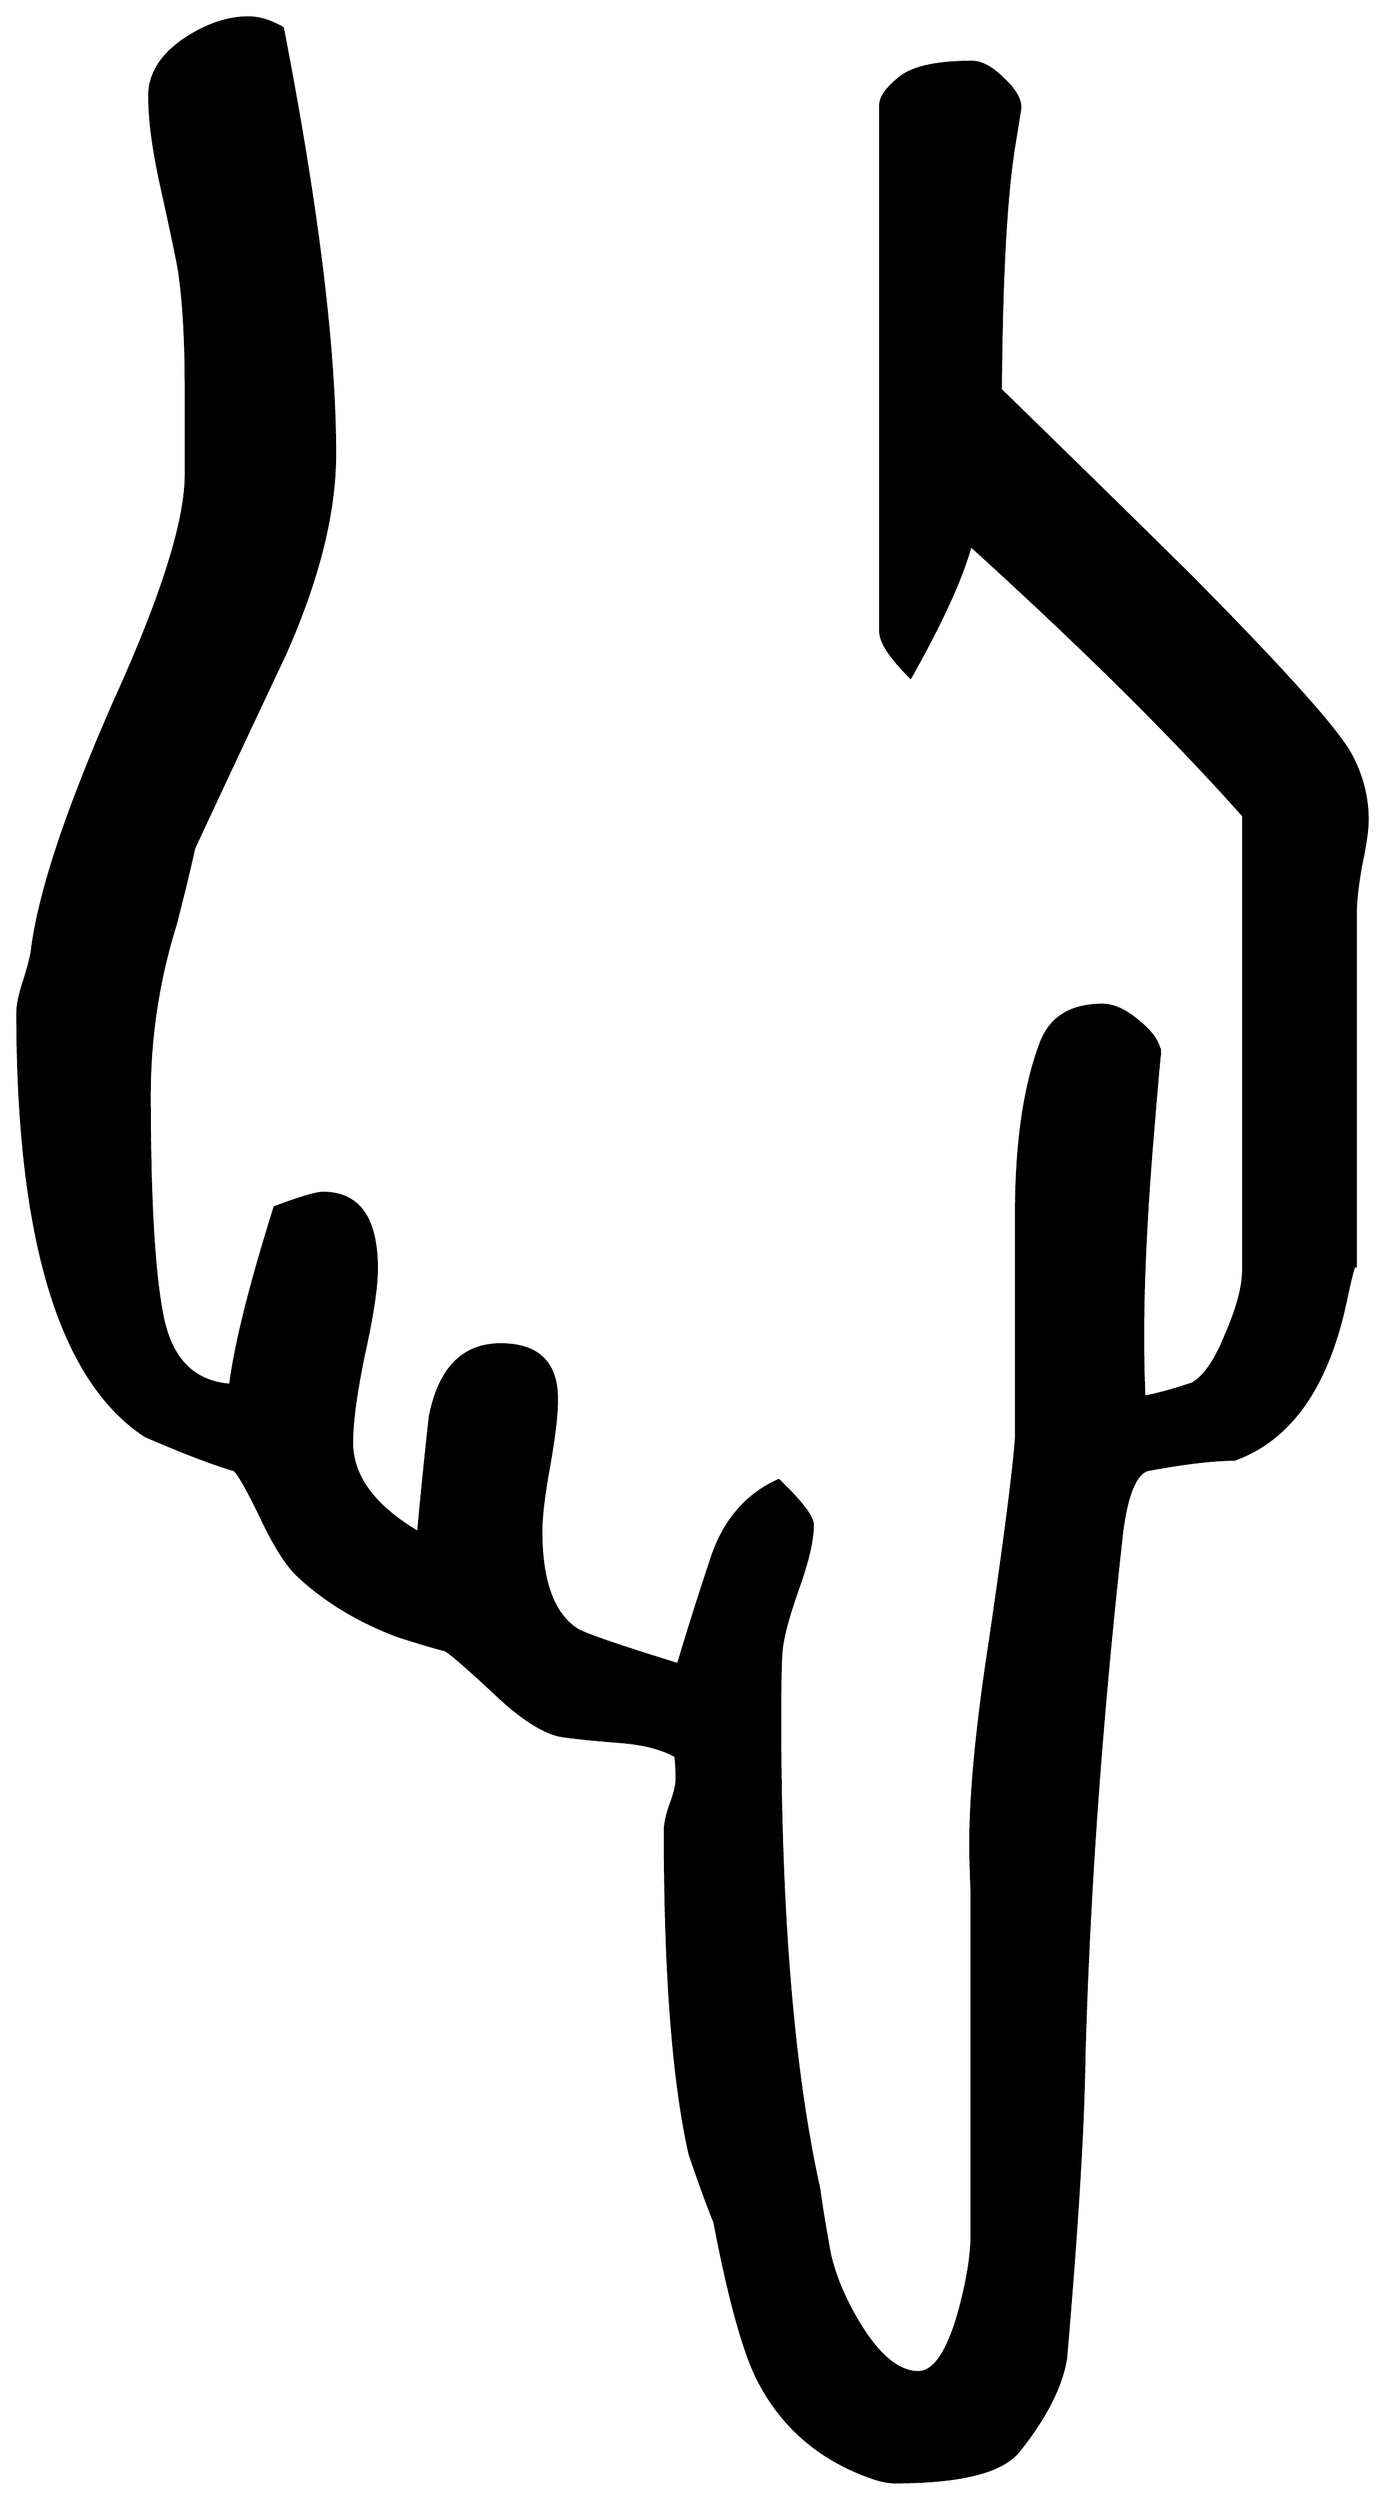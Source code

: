 


\begin{tikzpicture}[y=0.80pt, x=0.80pt, yscale=-1.0, xscale=1.0, inner sep=0pt, outer sep=0pt]
\begin{scope}[shift={(100.0,1706.0)},nonzero rule]
  \path[draw=.,fill=.,line width=1.600pt] (1116.0,-912.0) ..
    controls (1116.0,-904.0) and (1114.333,-892.333) ..
    (1111.0,-877.0) .. controls (1108.333,-861.667) and
    (1107.0,-850.0) .. (1107.0,-842.0) -- (1107.0,-569.0) ..
    controls (1107.0,-576.333) and (1104.333,-567.333) ..
    (1099.0,-542.0) .. controls (1085.0,-477.333) and
    (1056.667,-437.333) .. (1014.0,-422.0) .. controls
    (998.0,-422.0) and (975.667,-419.333) .. (947.0,-414.0) ..
    controls (937.0,-410.0) and (930.333,-391.333) .. (927.0,-358.0)
    .. controls (911.667,-218.667) and (902.333,-87.0) .. (899.0,37.0)
    .. controls (898.333,88.333) and (893.667,164.667) .. (885.0,266.0)
    .. controls (881.667,287.333) and (869.667,311.0) .. (849.0,337.0)
    .. controls (836.333,353.0) and (804.667,361.0) .. (754.0,361.0)
    .. controls (749.333,361.0) and (744.0,360.0) .. (738.0,358.0)
    .. controls (696.667,344.0) and (666.667,318.0) .. (648.0,280.0)
    .. controls (637.333,257.333) and (626.667,218.0) .. (616.0,162.0)
    .. controls (611.333,150.667) and (605.0,133.333) .. (597.0,110.0)
    .. controls (584.333,54.0) and (578.0,-28.667) .. (578.0,-138.0)
    .. controls (578.0,-142.667) and (579.333,-149.0) ..
    (582.0,-157.0) .. controls (585.333,-165.667) and (587.0,-172.333)
    .. (587.0,-177.0) .. controls (587.0,-185.0) and
    (586.667,-191.0) .. (586.0,-195.0) .. controls (575.333,-201.0)
    and (560.667,-204.667) .. (542.0,-206.0) .. controls
    (517.333,-208.0) and (502.0,-209.667) .. (496.0,-211.0) ..
    controls (483.333,-214.333) and (468.333,-224.0) .. (451.0,-240.0)
    .. controls (429.667,-260.0) and (416.0,-272.0) ..
    (410.0,-276.0) .. controls (402.0,-278.0) and (389.667,-281.667)
    .. (373.0,-287.0) .. controls (343.0,-298.333) and
    (317.667,-313.667) .. (297.0,-333.0) .. controls (288.333,-341.0)
    and (278.667,-356.333) .. (268.0,-379.0) .. controls
    (258.0,-399.667) and (251.333,-411.333) .. (248.0,-414.0) ..
    controls (232.0,-418.667) and (209.333,-427.333) .. (180.0,-440.0)
    .. controls (114.667,-482.667) and (82.0,-590.667) ..
    (82.0,-764.0) .. controls (82.0,-770.0) and (83.667,-778.0) ..
    (87.0,-788.0) .. controls (90.333,-798.667) and (92.333,-806.333) ..
    (93.0,-811.0) .. controls (98.333,-855.0) and (119.667,-919.333)
    .. (157.0,-1004.0) .. controls (193.0,-1083.333) and
    (211.0,-1140.667) .. (211.0,-1176.0) -- (211.0,-1243.0) ..
    controls (211.0,-1278.333) and (209.333,-1307.667) ..
    (206.0,-1331.0) .. controls (205.333,-1336.333) and
    (200.667,-1358.667) .. (192.0,-1398.0) .. controls
    (186.0,-1425.333) and (183.0,-1448.0) .. (183.0,-1466.0) ..
    controls (183.0,-1482.0) and (191.333,-1496.0) ..
    (208.0,-1508.0) .. controls (225.333,-1520.0) and
    (242.333,-1526.0) .. (259.0,-1526.0) .. controls
    (267.0,-1526.0) and (275.667,-1523.333) .. (285.0,-1518.0) ..
    controls (311.667,-1380.667) and (325.0,-1272.0) ..
    (325.0,-1192.0) .. controls (325.0,-1146.667) and
    (312.0,-1095.0) .. (286.0,-1037.0) .. controls
    (262.667,-987.667) and (239.667,-938.667) .. (217.0,-890.0) ..
    controls (214.333,-877.333) and (209.667,-858.0) .. (203.0,-832.0)
    .. controls (189.667,-789.333) and (183.0,-745.667) ..
    (183.0,-701.0) .. controls (183.0,-620.333) and (186.333,-563.667)
    .. (193.0,-531.0) .. controls (199.667,-498.333) and
    (217.0,-481.0) .. (245.0,-479.0) .. controls (249.0,-510.333)
    and (260.333,-555.667) .. (279.0,-615.0) .. controls
    (298.333,-622.333) and (310.667,-626.0) .. (316.0,-626.0) ..
    controls (343.333,-626.0) and (357.0,-606.667) .. (357.0,-568.0)
    .. controls (357.0,-554.0) and (353.667,-532.0) ..
    (347.0,-502.0) .. controls (341.0,-472.667) and (338.0,-450.333)
    .. (338.0,-435.0) .. controls (338.0,-409.0) and
    (355.0,-386.0) .. (389.0,-366.0) .. controls (391.667,-395.333)
    and (394.667,-425.0) .. (398.0,-455.0) .. controls
    (405.333,-491.667) and (423.333,-510.0) .. (452.0,-510.0) ..
    controls (480.667,-510.0) and (495.0,-496.0) .. (495.0,-468.0)
    .. controls (495.0,-456.667) and (493.0,-439.667) ..
    (489.0,-417.0) .. controls (485.0,-395.0) and (483.0,-378.333)
    .. (483.0,-367.0) .. controls (483.0,-329.0) and
    (492.0,-304.0) .. (510.0,-292.0) .. controls (514.667,-288.667)
    and (540.667,-279.667) .. (588.0,-265.0) .. controls
    (596.0,-291.667) and (604.333,-318.0) .. (613.0,-344.0) ..
    controls (622.333,-374.0) and (639.667,-394.667) .. (665.0,-406.0)
    .. controls (682.333,-389.333) and (691.0,-378.0) ..
    (691.0,-372.0) .. controls (691.0,-360.667) and (687.333,-344.667)
    .. (680.0,-324.0) .. controls (672.0,-301.333) and
    (667.667,-285.0) .. (667.0,-275.0) .. controls (666.333,-268.333)
    and (666.0,-250.667) .. (666.0,-222.0) .. controls
    (666.0,-72.667) and (676.0,47.0) .. (696.0,137.0) .. controls
    (697.333,147.667) and (700.0,164.0) .. (704.0,186.0) .. controls
    (708.0,204.0) and (716.0,222.667) .. (728.0,242.0) .. controls
    (742.667,265.333) and (757.333,277.0) .. (772.0,277.0) .. controls
    (784.0,277.0) and (794.333,262.0) .. (803.0,232.0) .. controls
    (809.667,208.0) and (813.0,187.667) .. (813.0,171.0) --
    (813.0,-54.0) .. controls (813.0,-62.0) and (813.0,-74.333) ..
    (813.0,-91.0) .. controls (812.333,-107.0) and (812.0,-119.0)
    .. (812.0,-127.0) .. controls (812.0,-166.333) and
    (817.0,-218.333) .. (827.0,-283.0) .. controls (838.333,-360.333)
    and (845.0,-412.0) .. (847.0,-438.0) .. controls
    (847.0,-438.0) and (847.0,-495.0) .. (847.0,-609.0) ..
    controls (847.0,-663.667) and (853.333,-707.667) .. (866.0,-741.0)
    .. controls (873.333,-760.333) and (889.0,-770.0) ..
    (913.0,-770.0) .. controls (921.667,-770.0) and (931.0,-765.667)
    .. (941.0,-757.0) .. controls (951.667,-748.333) and
    (957.0,-740.0) .. (957.0,-732.0) .. controls (957.0,-736.0)
    and (955.0,-713.667) .. (951.0,-665.0) .. controls
    (946.333,-607.667) and (944.0,-558.0) .. (944.0,-516.0) ..
    controls (944.0,-500.0) and (944.333,-484.667) .. (945.0,-470.0)
    .. controls (953.667,-471.333) and (966.0,-474.667) ..
    (982.0,-480.0) .. controls (991.333,-485.333) and
    (1000.0,-498.0) .. (1008.0,-518.0) .. controls
    (1016.667,-538.0) and (1021.0,-554.333) .. (1021.0,-567.0) --
    (1021.0,-915.0) .. controls (967.667,-975.0) and
    (898.0,-1044.0) .. (812.0,-1122.0) .. controls
    (805.333,-1097.333) and (790.0,-1063.667) .. (766.0,-1021.0) ..
    controls (750.667,-1036.333) and (743.0,-1048.0) ..
    (743.0,-1056.0) -- (743.0,-1459.0) .. controls
    (743.0,-1465.0) and (748.0,-1472.0) .. (758.0,-1480.0) ..
    controls (768.0,-1488.0) and (786.333,-1492.0) ..
    (813.0,-1492.0) .. controls (820.333,-1492.0) and
    (828.333,-1487.667) .. (837.0,-1479.0) .. controls
    (845.667,-1471.0) and (850.0,-1463.667) .. (850.0,-1457.0) ..
    controls (850.0,-1457.0) and (848.333,-1446.667) ..
    (845.0,-1426.0) .. controls (839.0,-1388.0) and
    (835.667,-1326.333) .. (835.0,-1241.0) .. controls
    (883.0,-1194.333) and (931.0,-1147.333) .. (979.0,-1100.0) ..
    controls (1051.0,-1027.333) and (1092.333,-981.333) ..
    (1103.0,-962.0) .. controls (1111.667,-946.0) and
    (1116.0,-929.333) .. (1116.0,-912.0) -- cycle;
\end{scope}

\end{tikzpicture}

